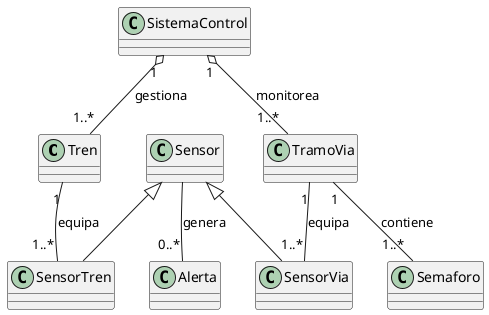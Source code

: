 @startuml trafico de trenes

class Tren {

}

class TramoVia {

}

class Sensor {

}

class SensorTren {

}

class SensorVia {

}

class Semaforo {

}

class Alerta {

}

class SistemaControl {

}

' Herencia
Sensor <|-- SensorTren
Sensor <|-- SensorVia

' Relaciones del sistema
SistemaControl "1" o-- "1..*" Tren : gestiona 
SistemaControl "1" o-- "1..*" TramoVia : monitorea 

' Relaciones entre entidades físicas
TramoVia "1" -- "1..*" Semaforo : contiene 
TramoVia "1" -- "1..*" SensorVia : equipa 
Tren "1" -- "1..*" SensorTren : equipa

' Generación de alertas
Sensor -- "0..*" Alerta : genera

@enduml